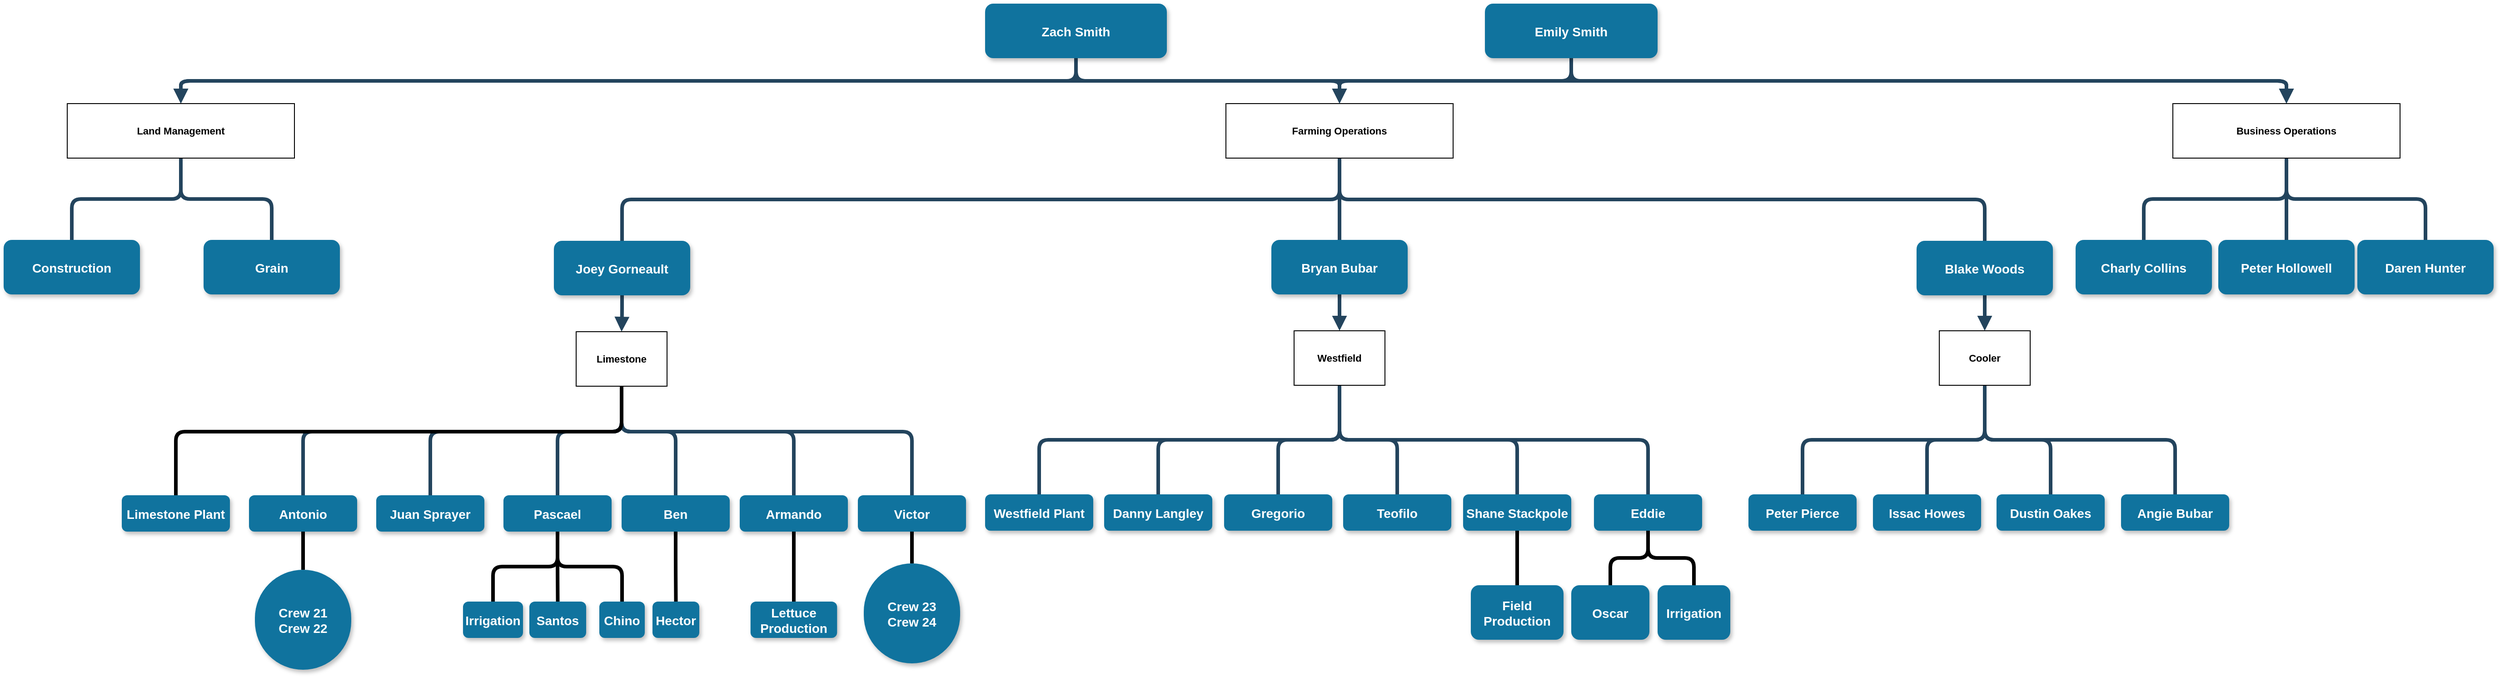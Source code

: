 <mxfile version="26.0.15">
  <diagram name="Page-1" id="97916047-d0de-89f5-080d-49f4d83e522f">
    <mxGraphModel dx="3224.5" dy="967" grid="1" gridSize="10" guides="1" tooltips="1" connect="1" arrows="1" fold="1" page="1" pageScale="1.5" pageWidth="1169" pageHeight="827" background="none" math="0" shadow="0">
      <root>
        <mxCell id="0" />
        <mxCell id="1" parent="0" />
        <mxCell id="kjqUYPn-NtSr5DM89MB0-171" style="edgeStyle=elbowEdgeStyle;shape=connector;rounded=1;orthogonalLoop=1;jettySize=auto;elbow=vertical;html=1;exitX=0.5;exitY=1;exitDx=0;exitDy=0;strokeColor=#23445D;strokeWidth=4;align=center;verticalAlign=middle;fontFamily=Helvetica;fontSize=11;fontColor=default;fontStyle=1;labelBackgroundColor=default;endArrow=block;endFill=1;" parent="1" source="4" target="kjqUYPn-NtSr5DM89MB0-170" edge="1">
          <mxGeometry relative="1" as="geometry" />
        </mxCell>
        <mxCell id="4" value="Joey Gorneault" style="rounded=1;fillColor=#10739E;strokeColor=none;shadow=1;gradientColor=none;fontStyle=1;fontColor=#FFFFFF;fontSize=14;" parent="1" vertex="1">
          <mxGeometry x="-774.5" y="431" width="150" height="60" as="geometry" />
        </mxCell>
        <mxCell id="kjqUYPn-NtSr5DM89MB0-139" style="edgeStyle=elbowEdgeStyle;shape=connector;rounded=1;orthogonalLoop=1;jettySize=auto;elbow=vertical;html=1;entryX=0.5;entryY=0;entryDx=0;entryDy=0;strokeColor=#23445D;strokeWidth=4;align=center;verticalAlign=middle;fontFamily=Helvetica;fontSize=11;fontColor=default;fontStyle=1;labelBackgroundColor=default;endArrow=none;endFill=1;exitX=0.5;exitY=1;exitDx=0;exitDy=0;startFill=0;" parent="1" source="kjqUYPn-NtSr5DM89MB0-147" target="kjqUYPn-NtSr5DM89MB0-138" edge="1">
          <mxGeometry relative="1" as="geometry">
            <Array as="points">
              <mxPoint x="-170" y="650" />
            </Array>
          </mxGeometry>
        </mxCell>
        <mxCell id="kjqUYPn-NtSr5DM89MB0-140" style="edgeStyle=elbowEdgeStyle;shape=connector;rounded=1;orthogonalLoop=1;jettySize=auto;elbow=vertical;html=1;entryX=0.5;entryY=0;entryDx=0;entryDy=0;strokeColor=#23445D;strokeWidth=4;align=center;verticalAlign=middle;fontFamily=Helvetica;fontSize=11;fontColor=default;fontStyle=1;labelBackgroundColor=default;endArrow=none;endFill=1;exitX=0.5;exitY=1;exitDx=0;exitDy=0;startFill=0;" parent="1" source="kjqUYPn-NtSr5DM89MB0-147" target="kjqUYPn-NtSr5DM89MB0-134" edge="1">
          <mxGeometry relative="1" as="geometry">
            <Array as="points">
              <mxPoint x="-80" y="650" />
            </Array>
          </mxGeometry>
        </mxCell>
        <mxCell id="kjqUYPn-NtSr5DM89MB0-142" style="edgeStyle=elbowEdgeStyle;shape=connector;rounded=1;orthogonalLoop=1;jettySize=auto;elbow=vertical;html=1;entryX=0.5;entryY=0;entryDx=0;entryDy=0;strokeColor=#23445D;strokeWidth=4;align=center;verticalAlign=middle;fontFamily=Helvetica;fontSize=11;fontColor=default;fontStyle=1;labelBackgroundColor=default;endArrow=none;endFill=1;exitX=0.5;exitY=1;exitDx=0;exitDy=0;startFill=0;" parent="1" source="kjqUYPn-NtSr5DM89MB0-147" target="kjqUYPn-NtSr5DM89MB0-136" edge="1">
          <mxGeometry relative="1" as="geometry">
            <Array as="points">
              <mxPoint x="150" y="650" />
            </Array>
          </mxGeometry>
        </mxCell>
        <mxCell id="kjqUYPn-NtSr5DM89MB0-143" style="edgeStyle=elbowEdgeStyle;shape=connector;rounded=1;orthogonalLoop=1;jettySize=auto;elbow=vertical;html=1;entryX=0.5;entryY=0;entryDx=0;entryDy=0;strokeColor=#23445D;strokeWidth=4;align=center;verticalAlign=middle;fontFamily=Helvetica;fontSize=11;fontColor=default;fontStyle=1;labelBackgroundColor=default;endArrow=none;endFill=1;exitX=0.5;exitY=1;exitDx=0;exitDy=0;startFill=0;" parent="1" source="kjqUYPn-NtSr5DM89MB0-147" target="kjqUYPn-NtSr5DM89MB0-133" edge="1">
          <mxGeometry relative="1" as="geometry">
            <Array as="points">
              <mxPoint x="250" y="650" />
            </Array>
          </mxGeometry>
        </mxCell>
        <mxCell id="kjqUYPn-NtSr5DM89MB0-144" style="edgeStyle=elbowEdgeStyle;shape=connector;rounded=1;orthogonalLoop=1;jettySize=auto;elbow=vertical;html=1;entryX=0.5;entryY=0;entryDx=0;entryDy=0;strokeColor=#23445D;strokeWidth=4;align=center;verticalAlign=middle;fontFamily=Helvetica;fontSize=11;fontColor=default;fontStyle=1;labelBackgroundColor=default;endArrow=none;endFill=1;exitX=0.5;exitY=1;exitDx=0;exitDy=0;startFill=0;" parent="1" source="kjqUYPn-NtSr5DM89MB0-147" target="kjqUYPn-NtSr5DM89MB0-137" edge="1">
          <mxGeometry relative="1" as="geometry">
            <Array as="points">
              <mxPoint x="340" y="650" />
            </Array>
          </mxGeometry>
        </mxCell>
        <mxCell id="kjqUYPn-NtSr5DM89MB0-146" style="edgeStyle=elbowEdgeStyle;shape=connector;rounded=1;orthogonalLoop=1;jettySize=auto;elbow=vertical;html=1;entryX=0.5;entryY=0;entryDx=0;entryDy=0;strokeColor=#23445D;strokeWidth=4;align=center;verticalAlign=middle;fontFamily=Helvetica;fontSize=11;fontColor=default;fontStyle=1;labelBackgroundColor=default;endArrow=none;endFill=1;exitX=0.5;exitY=1;exitDx=0;exitDy=0;startFill=0;" parent="1" source="kjqUYPn-NtSr5DM89MB0-147" target="kjqUYPn-NtSr5DM89MB0-135" edge="1">
          <mxGeometry relative="1" as="geometry">
            <Array as="points">
              <mxPoint x="40" y="650" />
            </Array>
          </mxGeometry>
        </mxCell>
        <mxCell id="kjqUYPn-NtSr5DM89MB0-149" style="edgeStyle=elbowEdgeStyle;shape=connector;rounded=1;orthogonalLoop=1;jettySize=auto;elbow=vertical;html=1;entryX=0.5;entryY=0;entryDx=0;entryDy=0;strokeColor=#23445D;strokeWidth=4;align=center;verticalAlign=middle;fontFamily=Helvetica;fontSize=11;fontColor=default;fontStyle=1;labelBackgroundColor=default;endArrow=block;endFill=1;" parent="1" source="5" target="kjqUYPn-NtSr5DM89MB0-147" edge="1">
          <mxGeometry relative="1" as="geometry" />
        </mxCell>
        <mxCell id="5" value="Bryan Bubar" style="rounded=1;fillColor=#10739E;strokeColor=none;shadow=1;gradientColor=none;fontStyle=1;fontColor=#FFFFFF;fontSize=14;" parent="1" vertex="1">
          <mxGeometry x="15" y="430" width="150" height="60" as="geometry" />
        </mxCell>
        <mxCell id="kjqUYPn-NtSr5DM89MB0-77" style="edgeStyle=elbowEdgeStyle;shape=connector;rounded=1;orthogonalLoop=1;jettySize=auto;elbow=vertical;html=1;startArrow=none;endArrow=none;strokeColor=#23445D;strokeWidth=4;align=center;verticalAlign=middle;fontFamily=Helvetica;fontSize=11;fontColor=default;fontStyle=1;labelBackgroundColor=default;exitX=0.5;exitY=1;exitDx=0;exitDy=0;" parent="1" source="kjqUYPn-NtSr5DM89MB0-75" target="4" edge="1">
          <mxGeometry relative="1" as="geometry" />
        </mxCell>
        <mxCell id="kjqUYPn-NtSr5DM89MB0-78" style="edgeStyle=elbowEdgeStyle;shape=connector;rounded=1;orthogonalLoop=1;jettySize=auto;elbow=vertical;html=1;startArrow=none;endArrow=none;entryX=0.5;entryY=0;entryDx=0;entryDy=0;strokeColor=#23445D;strokeWidth=4;align=center;verticalAlign=middle;fontFamily=Helvetica;fontSize=11;fontColor=default;fontStyle=1;labelBackgroundColor=default;exitX=0.5;exitY=1;exitDx=0;exitDy=0;" parent="1" source="kjqUYPn-NtSr5DM89MB0-75" target="5" edge="1">
          <mxGeometry relative="1" as="geometry">
            <mxPoint x="220" y="370" as="sourcePoint" />
          </mxGeometry>
        </mxCell>
        <mxCell id="kjqUYPn-NtSr5DM89MB0-174" style="edgeStyle=elbowEdgeStyle;shape=connector;rounded=1;orthogonalLoop=1;jettySize=auto;elbow=vertical;html=1;startArrow=none;endArrow=none;exitX=0.5;exitY=1;exitDx=0;exitDy=0;entryX=0.5;entryY=0;entryDx=0;entryDy=0;strokeColor=#23445D;strokeWidth=4;align=center;verticalAlign=middle;fontFamily=Helvetica;fontSize=11;fontColor=default;fontStyle=1;labelBackgroundColor=default;" parent="1" source="kjqUYPn-NtSr5DM89MB0-75" target="kjqUYPn-NtSr5DM89MB0-106" edge="1">
          <mxGeometry relative="1" as="geometry" />
        </mxCell>
        <mxCell id="kjqUYPn-NtSr5DM89MB0-75" value="Farming Operations" style="whiteSpace=wrap;html=1;align=center;verticalAlign=middle;treeFolding=1;treeMoving=1;newEdgeStyle={&quot;edgeStyle&quot;:&quot;elbowEdgeStyle&quot;,&quot;startArrow&quot;:&quot;none&quot;,&quot;endArrow&quot;:&quot;none&quot;};fontFamily=Helvetica;fontSize=11;fontColor=default;fontStyle=1;labelBackgroundColor=default;" parent="1" vertex="1">
          <mxGeometry x="-35" y="280" width="250" height="60" as="geometry" />
        </mxCell>
        <mxCell id="kjqUYPn-NtSr5DM89MB0-90" style="edgeStyle=elbowEdgeStyle;shape=connector;rounded=1;orthogonalLoop=1;jettySize=auto;elbow=vertical;html=1;entryX=0.5;entryY=0;entryDx=0;entryDy=0;strokeColor=#23445D;strokeWidth=4;align=center;verticalAlign=middle;fontFamily=Helvetica;fontSize=11;fontColor=default;fontStyle=1;labelBackgroundColor=default;endArrow=block;endFill=1;exitX=0.5;exitY=1;exitDx=0;exitDy=0;flowAnimation=0;" parent="1" source="kjqUYPn-NtSr5DM89MB0-87" target="kjqUYPn-NtSr5DM89MB0-75" edge="1">
          <mxGeometry relative="1" as="geometry" />
        </mxCell>
        <mxCell id="kjqUYPn-NtSr5DM89MB0-94" style="edgeStyle=elbowEdgeStyle;shape=connector;rounded=1;orthogonalLoop=1;jettySize=auto;elbow=vertical;html=1;exitX=0.5;exitY=1;exitDx=0;exitDy=0;strokeColor=#23445D;strokeWidth=4;align=center;verticalAlign=middle;fontFamily=Helvetica;fontSize=11;fontColor=default;fontStyle=1;labelBackgroundColor=default;endArrow=block;endFill=1;" parent="1" source="kjqUYPn-NtSr5DM89MB0-87" target="kjqUYPn-NtSr5DM89MB0-91" edge="1">
          <mxGeometry relative="1" as="geometry" />
        </mxCell>
        <mxCell id="kjqUYPn-NtSr5DM89MB0-120" style="edgeStyle=elbowEdgeStyle;shape=connector;rounded=1;orthogonalLoop=1;jettySize=auto;elbow=vertical;html=1;entryX=0.5;entryY=0;entryDx=0;entryDy=0;strokeColor=#23445D;strokeWidth=4;align=center;verticalAlign=middle;fontFamily=Helvetica;fontSize=11;fontColor=default;fontStyle=1;labelBackgroundColor=default;endArrow=block;endFill=1;" parent="1" source="kjqUYPn-NtSr5DM89MB0-87" target="kjqUYPn-NtSr5DM89MB0-117" edge="1">
          <mxGeometry relative="1" as="geometry" />
        </mxCell>
        <mxCell id="kjqUYPn-NtSr5DM89MB0-87" value="Emily Smith" style="rounded=1;fillColor=#10739E;strokeColor=none;shadow=1;gradientColor=none;fontStyle=1;fontColor=#FFFFFF;fontSize=14;" parent="1" vertex="1">
          <mxGeometry x="250" y="170" width="190" height="60" as="geometry" />
        </mxCell>
        <mxCell id="kjqUYPn-NtSr5DM89MB0-89" style="edgeStyle=elbowEdgeStyle;shape=connector;rounded=1;orthogonalLoop=1;jettySize=auto;elbow=vertical;html=1;exitX=0.5;exitY=1;exitDx=0;exitDy=0;strokeColor=#23445D;strokeWidth=4;align=center;verticalAlign=middle;fontFamily=Helvetica;fontSize=11;fontColor=default;fontStyle=1;labelBackgroundColor=default;endArrow=block;endFill=1;" parent="1" source="kjqUYPn-NtSr5DM89MB0-88" target="kjqUYPn-NtSr5DM89MB0-75" edge="1">
          <mxGeometry relative="1" as="geometry" />
        </mxCell>
        <mxCell id="kjqUYPn-NtSr5DM89MB0-93" style="edgeStyle=elbowEdgeStyle;shape=connector;rounded=1;orthogonalLoop=1;jettySize=auto;elbow=vertical;html=1;exitX=0.5;exitY=1;exitDx=0;exitDy=0;strokeColor=#23445D;strokeWidth=4;align=center;verticalAlign=middle;fontFamily=Helvetica;fontSize=11;fontColor=default;fontStyle=1;labelBackgroundColor=default;endArrow=block;endFill=1;" parent="1" source="kjqUYPn-NtSr5DM89MB0-88" target="kjqUYPn-NtSr5DM89MB0-91" edge="1">
          <mxGeometry relative="1" as="geometry" />
        </mxCell>
        <mxCell id="kjqUYPn-NtSr5DM89MB0-118" style="edgeStyle=elbowEdgeStyle;shape=connector;rounded=1;orthogonalLoop=1;jettySize=auto;elbow=vertical;html=1;strokeColor=#23445D;strokeWidth=4;align=center;verticalAlign=middle;fontFamily=Helvetica;fontSize=11;fontColor=default;fontStyle=1;labelBackgroundColor=default;endArrow=block;endFill=1;" parent="1" source="kjqUYPn-NtSr5DM89MB0-88" target="kjqUYPn-NtSr5DM89MB0-117" edge="1">
          <mxGeometry relative="1" as="geometry" />
        </mxCell>
        <mxCell id="kjqUYPn-NtSr5DM89MB0-88" value="Zach Smith" style="rounded=1;fillColor=#10739E;strokeColor=none;shadow=1;gradientColor=none;fontStyle=1;fontColor=#FFFFFF;fontSize=14;" parent="1" vertex="1">
          <mxGeometry x="-300" y="170" width="200" height="60" as="geometry" />
        </mxCell>
        <mxCell id="kjqUYPn-NtSr5DM89MB0-175" style="edgeStyle=elbowEdgeStyle;shape=connector;rounded=1;orthogonalLoop=1;jettySize=auto;elbow=vertical;html=1;exitX=0.5;exitY=1;exitDx=0;exitDy=0;entryX=0.5;entryY=0;entryDx=0;entryDy=0;strokeColor=#23445D;strokeWidth=4;align=center;verticalAlign=middle;fontFamily=Helvetica;fontSize=11;fontColor=default;fontStyle=1;labelBackgroundColor=default;endArrow=block;endFill=1;" parent="1" source="kjqUYPn-NtSr5DM89MB0-106" target="kjqUYPn-NtSr5DM89MB0-110" edge="1">
          <mxGeometry relative="1" as="geometry" />
        </mxCell>
        <mxCell id="kjqUYPn-NtSr5DM89MB0-106" value="Blake Woods" style="rounded=1;fillColor=#10739E;strokeColor=none;shadow=1;gradientColor=none;fontStyle=1;fontColor=#FFFFFF;fontSize=14;" parent="1" vertex="1">
          <mxGeometry x="725" y="431" width="150" height="60" as="geometry" />
        </mxCell>
        <mxCell id="kjqUYPn-NtSr5DM89MB0-176" style="edgeStyle=elbowEdgeStyle;shape=connector;rounded=1;orthogonalLoop=1;jettySize=auto;elbow=vertical;html=1;startArrow=none;endArrow=none;entryX=0.5;entryY=0;entryDx=0;entryDy=0;strokeColor=#23445D;strokeWidth=4;align=center;verticalAlign=middle;fontFamily=Helvetica;fontSize=11;fontColor=default;fontStyle=1;labelBackgroundColor=default;" parent="1" source="kjqUYPn-NtSr5DM89MB0-110" target="kjqUYPn-NtSr5DM89MB0-125" edge="1">
          <mxGeometry relative="1" as="geometry" />
        </mxCell>
        <mxCell id="kjqUYPn-NtSr5DM89MB0-177" style="edgeStyle=elbowEdgeStyle;shape=connector;rounded=1;orthogonalLoop=1;jettySize=auto;elbow=vertical;html=1;startArrow=none;endArrow=none;entryX=0.5;entryY=0;entryDx=0;entryDy=0;strokeColor=#23445D;strokeWidth=4;align=center;verticalAlign=middle;fontFamily=Helvetica;fontSize=11;fontColor=default;fontStyle=1;labelBackgroundColor=default;" parent="1" source="kjqUYPn-NtSr5DM89MB0-110" target="kjqUYPn-NtSr5DM89MB0-126" edge="1">
          <mxGeometry relative="1" as="geometry" />
        </mxCell>
        <mxCell id="kjqUYPn-NtSr5DM89MB0-178" style="edgeStyle=elbowEdgeStyle;shape=connector;rounded=1;orthogonalLoop=1;jettySize=auto;elbow=vertical;html=1;startArrow=none;endArrow=none;entryX=0.5;entryY=0;entryDx=0;entryDy=0;strokeColor=#23445D;strokeWidth=4;align=center;verticalAlign=middle;fontFamily=Helvetica;fontSize=11;fontColor=default;fontStyle=1;labelBackgroundColor=default;" parent="1" source="kjqUYPn-NtSr5DM89MB0-110" target="kjqUYPn-NtSr5DM89MB0-127" edge="1">
          <mxGeometry relative="1" as="geometry" />
        </mxCell>
        <mxCell id="kjqUYPn-NtSr5DM89MB0-179" style="edgeStyle=elbowEdgeStyle;shape=connector;rounded=1;orthogonalLoop=1;jettySize=auto;elbow=vertical;html=1;startArrow=none;endArrow=none;entryX=0.5;entryY=0;entryDx=0;entryDy=0;strokeColor=#23445D;strokeWidth=4;align=center;verticalAlign=middle;fontFamily=Helvetica;fontSize=11;fontColor=default;fontStyle=1;labelBackgroundColor=default;" parent="1" source="kjqUYPn-NtSr5DM89MB0-110" target="kjqUYPn-NtSr5DM89MB0-124" edge="1">
          <mxGeometry relative="1" as="geometry" />
        </mxCell>
        <mxCell id="kjqUYPn-NtSr5DM89MB0-110" value="Cooler" style="whiteSpace=wrap;html=1;align=center;verticalAlign=middle;treeFolding=1;treeMoving=1;newEdgeStyle={&quot;edgeStyle&quot;:&quot;elbowEdgeStyle&quot;,&quot;startArrow&quot;:&quot;none&quot;,&quot;endArrow&quot;:&quot;none&quot;};fontFamily=Helvetica;fontSize=11;fontColor=default;fontStyle=1;labelBackgroundColor=default;" parent="1" vertex="1">
          <mxGeometry x="750" y="530" width="100" height="60" as="geometry" />
        </mxCell>
        <mxCell id="kjqUYPn-NtSr5DM89MB0-113" value="Charly Collins" style="rounded=1;fillColor=#10739E;strokeColor=none;shadow=1;gradientColor=none;fontStyle=1;fontColor=#FFFFFF;fontSize=14;" parent="1" vertex="1">
          <mxGeometry x="900" y="430" width="150" height="60" as="geometry" />
        </mxCell>
        <mxCell id="kjqUYPn-NtSr5DM89MB0-114" value="Peter Hollowell" style="rounded=1;fillColor=#10739E;strokeColor=none;shadow=1;gradientColor=none;fontStyle=1;fontColor=#FFFFFF;fontSize=14;" parent="1" vertex="1">
          <mxGeometry x="1057" y="430" width="150" height="60" as="geometry" />
        </mxCell>
        <mxCell id="kjqUYPn-NtSr5DM89MB0-115" style="edgeStyle=elbowEdgeStyle;shape=connector;rounded=1;orthogonalLoop=1;jettySize=auto;elbow=vertical;html=1;startArrow=none;endArrow=none;strokeColor=#23445D;strokeWidth=4;align=center;verticalAlign=middle;fontFamily=Helvetica;fontSize=11;fontColor=default;fontStyle=1;labelBackgroundColor=default;exitX=0.5;exitY=1;exitDx=0;exitDy=0;" parent="1" source="kjqUYPn-NtSr5DM89MB0-117" target="kjqUYPn-NtSr5DM89MB0-113" edge="1">
          <mxGeometry relative="1" as="geometry" />
        </mxCell>
        <mxCell id="kjqUYPn-NtSr5DM89MB0-116" style="edgeStyle=elbowEdgeStyle;shape=connector;rounded=1;orthogonalLoop=1;jettySize=auto;elbow=vertical;html=1;startArrow=none;endArrow=none;entryX=0.5;entryY=0;entryDx=0;entryDy=0;strokeColor=#23445D;strokeWidth=4;align=center;verticalAlign=middle;fontFamily=Helvetica;fontSize=11;fontColor=default;fontStyle=1;labelBackgroundColor=default;exitX=0.5;exitY=1;exitDx=0;exitDy=0;" parent="1" source="kjqUYPn-NtSr5DM89MB0-117" target="kjqUYPn-NtSr5DM89MB0-114" edge="1">
          <mxGeometry relative="1" as="geometry">
            <mxPoint x="1152" y="370" as="sourcePoint" />
          </mxGeometry>
        </mxCell>
        <mxCell id="kjqUYPn-NtSr5DM89MB0-123" style="edgeStyle=elbowEdgeStyle;shape=connector;rounded=1;orthogonalLoop=1;jettySize=auto;elbow=vertical;html=1;startArrow=none;endArrow=none;exitX=0.5;exitY=1;exitDx=0;exitDy=0;entryX=0.5;entryY=0;entryDx=0;entryDy=0;strokeColor=#23445D;strokeWidth=4;align=center;verticalAlign=middle;fontFamily=Helvetica;fontSize=11;fontColor=default;fontStyle=1;labelBackgroundColor=default;" parent="1" source="kjqUYPn-NtSr5DM89MB0-117" target="kjqUYPn-NtSr5DM89MB0-122" edge="1">
          <mxGeometry relative="1" as="geometry" />
        </mxCell>
        <mxCell id="kjqUYPn-NtSr5DM89MB0-117" value="Business Operations" style="whiteSpace=wrap;html=1;align=center;verticalAlign=middle;treeFolding=1;treeMoving=1;newEdgeStyle={&quot;edgeStyle&quot;:&quot;elbowEdgeStyle&quot;,&quot;startArrow&quot;:&quot;none&quot;,&quot;endArrow&quot;:&quot;none&quot;};fontFamily=Helvetica;fontSize=11;fontColor=default;fontStyle=1;labelBackgroundColor=default;" parent="1" vertex="1">
          <mxGeometry x="1007" y="280" width="250" height="60" as="geometry" />
        </mxCell>
        <mxCell id="kjqUYPn-NtSr5DM89MB0-122" value="Daren Hunter" style="rounded=1;fillColor=#10739E;strokeColor=none;shadow=1;gradientColor=none;fontStyle=1;fontColor=#FFFFFF;fontSize=14;" parent="1" vertex="1">
          <mxGeometry x="1210" y="430" width="150" height="60" as="geometry" />
        </mxCell>
        <mxCell id="kjqUYPn-NtSr5DM89MB0-124" value="Angie Bubar" style="rounded=1;fillColor=#10739E;strokeColor=none;shadow=1;gradientColor=none;fontStyle=1;fontColor=#FFFFFF;fontSize=14;" parent="1" vertex="1">
          <mxGeometry x="950" y="710" width="119" height="40" as="geometry" />
        </mxCell>
        <mxCell id="kjqUYPn-NtSr5DM89MB0-125" value="Peter Pierce" style="rounded=1;fillColor=#10739E;strokeColor=none;shadow=1;gradientColor=none;fontStyle=1;fontColor=#FFFFFF;fontSize=14;" parent="1" vertex="1">
          <mxGeometry x="540" y="710" width="119" height="40" as="geometry" />
        </mxCell>
        <mxCell id="kjqUYPn-NtSr5DM89MB0-126" value="Issac Howes" style="rounded=1;fillColor=#10739E;strokeColor=none;shadow=1;gradientColor=none;fontStyle=1;fontColor=#FFFFFF;fontSize=14;" parent="1" vertex="1">
          <mxGeometry x="677" y="710" width="119" height="40" as="geometry" />
        </mxCell>
        <mxCell id="kjqUYPn-NtSr5DM89MB0-127" value="Dustin Oakes" style="rounded=1;fillColor=#10739E;strokeColor=none;shadow=1;gradientColor=none;fontStyle=1;fontColor=#FFFFFF;fontSize=14;" parent="1" vertex="1">
          <mxGeometry x="813" y="710" width="119" height="40" as="geometry" />
        </mxCell>
        <mxCell id="kjqUYPn-NtSr5DM89MB0-132" value="" style="group" parent="1" vertex="1" connectable="0">
          <mxGeometry x="-1380" y="280" width="420" height="210" as="geometry" />
        </mxCell>
        <mxCell id="kjqUYPn-NtSr5DM89MB0-97" style="edgeStyle=elbowEdgeStyle;shape=connector;rounded=1;orthogonalLoop=1;jettySize=auto;elbow=vertical;html=1;startArrow=none;endArrow=none;entryX=0.5;entryY=0;entryDx=0;entryDy=0;strokeColor=#23445D;strokeWidth=4;align=center;verticalAlign=middle;fontFamily=Helvetica;fontSize=11;fontColor=default;fontStyle=1;labelBackgroundColor=default;" parent="kjqUYPn-NtSr5DM89MB0-132" source="kjqUYPn-NtSr5DM89MB0-91" target="kjqUYPn-NtSr5DM89MB0-95" edge="1">
          <mxGeometry relative="1" as="geometry" />
        </mxCell>
        <mxCell id="kjqUYPn-NtSr5DM89MB0-98" style="edgeStyle=elbowEdgeStyle;shape=connector;rounded=1;orthogonalLoop=1;jettySize=auto;elbow=vertical;html=1;startArrow=none;endArrow=none;exitX=0.5;exitY=1;exitDx=0;exitDy=0;entryX=0.5;entryY=0;entryDx=0;entryDy=0;strokeColor=#23445D;strokeWidth=4;align=center;verticalAlign=middle;fontFamily=Helvetica;fontSize=11;fontColor=default;fontStyle=1;labelBackgroundColor=default;" parent="kjqUYPn-NtSr5DM89MB0-132" source="kjqUYPn-NtSr5DM89MB0-91" target="kjqUYPn-NtSr5DM89MB0-96" edge="1">
          <mxGeometry relative="1" as="geometry" />
        </mxCell>
        <mxCell id="kjqUYPn-NtSr5DM89MB0-91" value="Land Management" style="whiteSpace=wrap;html=1;align=center;verticalAlign=middle;treeFolding=1;treeMoving=1;newEdgeStyle={&quot;edgeStyle&quot;:&quot;elbowEdgeStyle&quot;,&quot;startArrow&quot;:&quot;none&quot;,&quot;endArrow&quot;:&quot;none&quot;};fontFamily=Helvetica;fontSize=11;fontColor=default;fontStyle=1;labelBackgroundColor=default;" parent="kjqUYPn-NtSr5DM89MB0-132" vertex="1">
          <mxGeometry x="70" width="250" height="60" as="geometry" />
        </mxCell>
        <mxCell id="kjqUYPn-NtSr5DM89MB0-95" value="Construction" style="rounded=1;fillColor=#10739E;strokeColor=none;shadow=1;gradientColor=none;fontStyle=1;fontColor=#FFFFFF;fontSize=14;" parent="kjqUYPn-NtSr5DM89MB0-132" vertex="1">
          <mxGeometry y="150" width="150" height="60" as="geometry" />
        </mxCell>
        <mxCell id="kjqUYPn-NtSr5DM89MB0-96" value="Grain" style="rounded=1;fillColor=#10739E;strokeColor=none;shadow=1;gradientColor=none;fontStyle=1;fontColor=#FFFFFF;fontSize=14;" parent="kjqUYPn-NtSr5DM89MB0-132" vertex="1">
          <mxGeometry x="220" y="150" width="150" height="60" as="geometry" />
        </mxCell>
        <mxCell id="0qARm56Fc1gY_XAVN0_0-32" style="edgeStyle=orthogonalEdgeStyle;shape=connector;curved=0;rounded=1;orthogonalLoop=1;jettySize=auto;html=1;entryX=0.5;entryY=0;entryDx=0;entryDy=0;strokeColor=default;strokeWidth=4;align=center;verticalAlign=middle;fontFamily=Helvetica;fontSize=11;fontColor=default;labelBackgroundColor=default;startFill=0;endArrow=none;" edge="1" parent="1" source="kjqUYPn-NtSr5DM89MB0-133" target="0qARm56Fc1gY_XAVN0_0-31">
          <mxGeometry relative="1" as="geometry" />
        </mxCell>
        <mxCell id="kjqUYPn-NtSr5DM89MB0-133" value="Shane Stackpole" style="rounded=1;fillColor=#10739E;strokeColor=none;shadow=1;gradientColor=none;fontStyle=1;fontColor=#FFFFFF;fontSize=14;" parent="1" vertex="1">
          <mxGeometry x="226" y="710" width="119" height="40" as="geometry" />
        </mxCell>
        <mxCell id="kjqUYPn-NtSr5DM89MB0-134" value="Danny Langley" style="rounded=1;fillColor=#10739E;strokeColor=none;shadow=1;gradientColor=none;fontStyle=1;fontColor=#FFFFFF;fontSize=14;" parent="1" vertex="1">
          <mxGeometry x="-169" y="710" width="119" height="40" as="geometry" />
        </mxCell>
        <mxCell id="kjqUYPn-NtSr5DM89MB0-135" value="Gregorio" style="rounded=1;fillColor=#10739E;strokeColor=none;shadow=1;gradientColor=none;fontStyle=1;fontColor=#FFFFFF;fontSize=14;" parent="1" vertex="1">
          <mxGeometry x="-37" y="710" width="119" height="40" as="geometry" />
        </mxCell>
        <mxCell id="kjqUYPn-NtSr5DM89MB0-136" value="Teofilo" style="rounded=1;fillColor=#10739E;strokeColor=none;shadow=1;gradientColor=none;fontStyle=1;fontColor=#FFFFFF;fontSize=14;" parent="1" vertex="1">
          <mxGeometry x="94" y="710" width="119" height="40" as="geometry" />
        </mxCell>
        <mxCell id="0qARm56Fc1gY_XAVN0_0-36" style="edgeStyle=orthogonalEdgeStyle;shape=connector;curved=0;rounded=1;orthogonalLoop=1;jettySize=auto;html=1;entryX=0.5;entryY=0;entryDx=0;entryDy=0;strokeColor=default;strokeWidth=4;align=center;verticalAlign=middle;fontFamily=Helvetica;fontSize=11;fontColor=default;labelBackgroundColor=default;startFill=0;endArrow=none;" edge="1" parent="1" source="kjqUYPn-NtSr5DM89MB0-137" target="0qARm56Fc1gY_XAVN0_0-33">
          <mxGeometry relative="1" as="geometry" />
        </mxCell>
        <mxCell id="0qARm56Fc1gY_XAVN0_0-38" style="edgeStyle=orthogonalEdgeStyle;shape=connector;curved=0;rounded=1;orthogonalLoop=1;jettySize=auto;html=1;entryX=0.5;entryY=0;entryDx=0;entryDy=0;strokeColor=default;strokeWidth=4;align=center;verticalAlign=middle;fontFamily=Helvetica;fontSize=11;fontColor=default;labelBackgroundColor=default;startFill=0;endArrow=none;" edge="1" parent="1" source="kjqUYPn-NtSr5DM89MB0-137" target="0qARm56Fc1gY_XAVN0_0-35">
          <mxGeometry relative="1" as="geometry" />
        </mxCell>
        <mxCell id="kjqUYPn-NtSr5DM89MB0-137" value="Eddie" style="rounded=1;fillColor=#10739E;strokeColor=none;shadow=1;gradientColor=none;fontStyle=1;fontColor=#FFFFFF;fontSize=14;" parent="1" vertex="1">
          <mxGeometry x="370" y="710" width="119" height="40" as="geometry" />
        </mxCell>
        <mxCell id="kjqUYPn-NtSr5DM89MB0-138" value="Westfield Plant" style="rounded=1;fillColor=#10739E;strokeColor=none;shadow=1;gradientColor=none;fontStyle=1;fontColor=#FFFFFF;fontSize=14;" parent="1" vertex="1">
          <mxGeometry x="-300" y="710" width="119" height="40" as="geometry" />
        </mxCell>
        <mxCell id="kjqUYPn-NtSr5DM89MB0-147" value="Westfield" style="whiteSpace=wrap;html=1;align=center;verticalAlign=middle;treeFolding=1;treeMoving=1;newEdgeStyle={&quot;edgeStyle&quot;:&quot;elbowEdgeStyle&quot;,&quot;startArrow&quot;:&quot;none&quot;,&quot;endArrow&quot;:&quot;none&quot;};fontFamily=Helvetica;fontSize=11;fontColor=default;fontStyle=1;labelBackgroundColor=default;" parent="1" vertex="1">
          <mxGeometry x="40" y="530" width="100" height="60" as="geometry" />
        </mxCell>
        <mxCell id="kjqUYPn-NtSr5DM89MB0-158" style="edgeStyle=elbowEdgeStyle;shape=connector;rounded=1;orthogonalLoop=1;jettySize=auto;elbow=vertical;html=1;entryX=0.5;entryY=0;entryDx=0;entryDy=0;strokeColor=#23445D;strokeWidth=4;align=center;verticalAlign=middle;fontFamily=Helvetica;fontSize=11;fontColor=default;fontStyle=1;labelBackgroundColor=default;endArrow=none;endFill=1;exitX=0.5;exitY=1;exitDx=0;exitDy=0;startFill=0;" parent="1" source="kjqUYPn-NtSr5DM89MB0-170" target="kjqUYPn-NtSr5DM89MB0-169" edge="1">
          <mxGeometry relative="1" as="geometry">
            <Array as="points">
              <mxPoint x="-650" y="641" />
            </Array>
          </mxGeometry>
        </mxCell>
        <mxCell id="kjqUYPn-NtSr5DM89MB0-159" style="edgeStyle=elbowEdgeStyle;shape=connector;rounded=1;orthogonalLoop=1;jettySize=auto;elbow=vertical;html=1;entryX=0.5;entryY=0;entryDx=0;entryDy=0;strokeColor=#23445D;strokeWidth=4;align=center;verticalAlign=middle;fontFamily=Helvetica;fontSize=11;fontColor=default;fontStyle=1;labelBackgroundColor=default;endArrow=none;endFill=1;exitX=0.5;exitY=1;exitDx=0;exitDy=0;startFill=0;" parent="1" source="kjqUYPn-NtSr5DM89MB0-170" target="kjqUYPn-NtSr5DM89MB0-165" edge="1">
          <mxGeometry relative="1" as="geometry">
            <Array as="points">
              <mxPoint x="-900" y="641" />
            </Array>
          </mxGeometry>
        </mxCell>
        <mxCell id="kjqUYPn-NtSr5DM89MB0-160" style="edgeStyle=elbowEdgeStyle;shape=connector;rounded=1;orthogonalLoop=1;jettySize=auto;elbow=vertical;html=1;entryX=0.5;entryY=0;entryDx=0;entryDy=0;strokeColor=#23445D;strokeWidth=4;align=center;verticalAlign=middle;fontFamily=Helvetica;fontSize=11;fontColor=default;fontStyle=1;labelBackgroundColor=default;endArrow=none;endFill=1;exitX=0.5;exitY=1;exitDx=0;exitDy=0;startFill=0;" parent="1" source="kjqUYPn-NtSr5DM89MB0-170" target="kjqUYPn-NtSr5DM89MB0-167" edge="1">
          <mxGeometry relative="1" as="geometry">
            <Array as="points">
              <mxPoint x="-690" y="641" />
              <mxPoint x="-184" y="721" />
            </Array>
          </mxGeometry>
        </mxCell>
        <mxCell id="kjqUYPn-NtSr5DM89MB0-161" style="edgeStyle=elbowEdgeStyle;shape=connector;rounded=1;orthogonalLoop=1;jettySize=auto;elbow=vertical;html=1;entryX=0.5;entryY=0;entryDx=0;entryDy=0;strokeColor=#23445D;strokeWidth=4;align=center;verticalAlign=middle;fontFamily=Helvetica;fontSize=11;fontColor=default;fontStyle=1;labelBackgroundColor=default;endArrow=none;endFill=1;exitX=0.5;exitY=1;exitDx=0;exitDy=0;startFill=0;" parent="1" source="kjqUYPn-NtSr5DM89MB0-170" target="kjqUYPn-NtSr5DM89MB0-164" edge="1">
          <mxGeometry relative="1" as="geometry">
            <Array as="points">
              <mxPoint x="-640" y="641" />
              <mxPoint x="-24" y="721" />
            </Array>
          </mxGeometry>
        </mxCell>
        <mxCell id="kjqUYPn-NtSr5DM89MB0-162" style="edgeStyle=elbowEdgeStyle;shape=connector;rounded=1;orthogonalLoop=1;jettySize=auto;elbow=vertical;html=1;entryX=0.5;entryY=0;entryDx=0;entryDy=0;strokeColor=#23445D;strokeWidth=4;align=center;verticalAlign=middle;fontFamily=Helvetica;fontSize=11;fontColor=default;fontStyle=1;labelBackgroundColor=default;endArrow=none;endFill=1;exitX=0.5;exitY=1;exitDx=0;exitDy=0;startFill=0;" parent="1" source="kjqUYPn-NtSr5DM89MB0-170" target="kjqUYPn-NtSr5DM89MB0-168" edge="1">
          <mxGeometry relative="1" as="geometry">
            <Array as="points">
              <mxPoint x="-550" y="641" />
              <mxPoint x="76" y="721" />
            </Array>
          </mxGeometry>
        </mxCell>
        <mxCell id="kjqUYPn-NtSr5DM89MB0-163" style="edgeStyle=elbowEdgeStyle;shape=connector;rounded=1;orthogonalLoop=1;jettySize=auto;elbow=vertical;html=1;entryX=0.5;entryY=0;entryDx=0;entryDy=0;strokeColor=#23445D;strokeWidth=4;align=center;verticalAlign=middle;fontFamily=Helvetica;fontSize=11;fontColor=default;fontStyle=1;labelBackgroundColor=default;endArrow=none;endFill=1;exitX=0.5;exitY=1;exitDx=0;exitDy=0;startFill=0;" parent="1" source="kjqUYPn-NtSr5DM89MB0-170" target="kjqUYPn-NtSr5DM89MB0-166" edge="1">
          <mxGeometry relative="1" as="geometry">
            <Array as="points">
              <mxPoint x="-690" y="641" />
              <mxPoint x="-630" y="701" />
            </Array>
          </mxGeometry>
        </mxCell>
        <mxCell id="0qARm56Fc1gY_XAVN0_0-13" style="edgeStyle=orthogonalEdgeStyle;rounded=1;orthogonalLoop=1;jettySize=auto;html=1;entryX=0.5;entryY=0;entryDx=0;entryDy=0;strokeWidth=4;curved=0;endArrow=none;startFill=0;" edge="1" parent="1" source="kjqUYPn-NtSr5DM89MB0-164" target="0qARm56Fc1gY_XAVN0_0-12">
          <mxGeometry relative="1" as="geometry" />
        </mxCell>
        <mxCell id="kjqUYPn-NtSr5DM89MB0-164" value="Armando" style="rounded=1;fillColor=#10739E;strokeColor=none;shadow=1;gradientColor=none;fontStyle=1;fontColor=#FFFFFF;fontSize=14;" parent="1" vertex="1">
          <mxGeometry x="-570" y="711" width="119" height="40" as="geometry" />
        </mxCell>
        <mxCell id="kjqUYPn-NtSr5DM89MB0-165" value="Juan Sprayer" style="rounded=1;fillColor=#10739E;strokeColor=none;shadow=1;gradientColor=none;fontStyle=1;fontColor=#FFFFFF;fontSize=14;" parent="1" vertex="1">
          <mxGeometry x="-970" y="711" width="119" height="40" as="geometry" />
        </mxCell>
        <mxCell id="0qARm56Fc1gY_XAVN0_0-10" style="edgeStyle=orthogonalEdgeStyle;rounded=1;orthogonalLoop=1;jettySize=auto;html=1;exitX=0.5;exitY=1;exitDx=0;exitDy=0;entryX=0.5;entryY=0;entryDx=0;entryDy=0;strokeWidth=4;curved=0;endArrow=none;startFill=0;" edge="1" parent="1" source="kjqUYPn-NtSr5DM89MB0-166" target="0qARm56Fc1gY_XAVN0_0-6">
          <mxGeometry relative="1" as="geometry" />
        </mxCell>
        <mxCell id="kjqUYPn-NtSr5DM89MB0-166" value="Pascael" style="rounded=1;fillColor=#10739E;strokeColor=none;shadow=1;gradientColor=none;fontStyle=1;fontColor=#FFFFFF;fontSize=14;" parent="1" vertex="1">
          <mxGeometry x="-830" y="711" width="119" height="40" as="geometry" />
        </mxCell>
        <mxCell id="0qARm56Fc1gY_XAVN0_0-16" style="edgeStyle=orthogonalEdgeStyle;shape=connector;curved=0;rounded=1;orthogonalLoop=1;jettySize=auto;html=1;entryX=0.5;entryY=0;entryDx=0;entryDy=0;strokeColor=default;strokeWidth=4;align=center;verticalAlign=middle;fontFamily=Helvetica;fontSize=11;fontColor=default;labelBackgroundColor=default;startFill=0;endArrow=none;" edge="1" parent="1" source="kjqUYPn-NtSr5DM89MB0-167" target="0qARm56Fc1gY_XAVN0_0-15">
          <mxGeometry relative="1" as="geometry" />
        </mxCell>
        <mxCell id="kjqUYPn-NtSr5DM89MB0-167" value="Ben" style="rounded=1;fillColor=#10739E;strokeColor=none;shadow=1;gradientColor=none;fontStyle=1;fontColor=#FFFFFF;fontSize=14;" parent="1" vertex="1">
          <mxGeometry x="-700" y="711" width="119" height="40" as="geometry" />
        </mxCell>
        <mxCell id="0qARm56Fc1gY_XAVN0_0-29" style="edgeStyle=orthogonalEdgeStyle;shape=connector;curved=0;rounded=1;orthogonalLoop=1;jettySize=auto;html=1;entryX=0.5;entryY=0;entryDx=0;entryDy=0;strokeColor=default;strokeWidth=4;align=center;verticalAlign=middle;fontFamily=Helvetica;fontSize=11;fontColor=default;labelBackgroundColor=default;startFill=0;endArrow=none;" edge="1" parent="1" source="kjqUYPn-NtSr5DM89MB0-168" target="0qARm56Fc1gY_XAVN0_0-28">
          <mxGeometry relative="1" as="geometry" />
        </mxCell>
        <mxCell id="kjqUYPn-NtSr5DM89MB0-168" value="Victor" style="rounded=1;fillColor=#10739E;strokeColor=none;shadow=1;gradientColor=none;fontStyle=1;fontColor=#FFFFFF;fontSize=14;" parent="1" vertex="1">
          <mxGeometry x="-440" y="711" width="119" height="40" as="geometry" />
        </mxCell>
        <mxCell id="0qARm56Fc1gY_XAVN0_0-27" style="edgeStyle=orthogonalEdgeStyle;shape=connector;curved=0;rounded=1;orthogonalLoop=1;jettySize=auto;html=1;entryX=0.5;entryY=0;entryDx=0;entryDy=0;strokeColor=default;strokeWidth=4;align=center;verticalAlign=middle;fontFamily=Helvetica;fontSize=11;fontColor=default;labelBackgroundColor=default;startFill=0;endArrow=none;" edge="1" parent="1" source="kjqUYPn-NtSr5DM89MB0-169" target="0qARm56Fc1gY_XAVN0_0-26">
          <mxGeometry relative="1" as="geometry" />
        </mxCell>
        <mxCell id="kjqUYPn-NtSr5DM89MB0-169" value="Antonio" style="rounded=1;fillColor=#10739E;strokeColor=none;shadow=1;gradientColor=none;fontStyle=1;fontColor=#FFFFFF;fontSize=14;" parent="1" vertex="1">
          <mxGeometry x="-1110" y="711" width="119" height="40" as="geometry" />
        </mxCell>
        <mxCell id="kjqUYPn-NtSr5DM89MB0-170" value="Limestone" style="whiteSpace=wrap;html=1;align=center;verticalAlign=middle;treeFolding=1;treeMoving=1;newEdgeStyle={&quot;edgeStyle&quot;:&quot;elbowEdgeStyle&quot;,&quot;startArrow&quot;:&quot;none&quot;,&quot;endArrow&quot;:&quot;none&quot;};fontFamily=Helvetica;fontSize=11;fontColor=default;fontStyle=1;labelBackgroundColor=default;" parent="1" vertex="1">
          <mxGeometry x="-750" y="531" width="100" height="60" as="geometry" />
        </mxCell>
        <mxCell id="0qARm56Fc1gY_XAVN0_0-44" style="edgeStyle=orthogonalEdgeStyle;shape=connector;curved=0;rounded=1;orthogonalLoop=1;jettySize=auto;html=1;entryX=0.5;entryY=1;entryDx=0;entryDy=0;strokeColor=default;strokeWidth=4;align=center;verticalAlign=middle;fontFamily=Helvetica;fontSize=11;fontColor=default;labelBackgroundColor=default;startFill=0;endArrow=none;" edge="1" parent="1" source="0qARm56Fc1gY_XAVN0_0-5" target="kjqUYPn-NtSr5DM89MB0-166">
          <mxGeometry relative="1" as="geometry" />
        </mxCell>
        <mxCell id="0qARm56Fc1gY_XAVN0_0-5" value="Irrigation" style="rounded=1;fillColor=#10739E;strokeColor=none;shadow=1;gradientColor=none;fontStyle=1;fontColor=#FFFFFF;fontSize=14;" vertex="1" parent="1">
          <mxGeometry x="-874.5" y="828" width="66" height="40" as="geometry" />
        </mxCell>
        <mxCell id="0qARm56Fc1gY_XAVN0_0-6" value="Santos" style="rounded=1;fillColor=#10739E;strokeColor=none;shadow=1;gradientColor=none;fontStyle=1;fontColor=#FFFFFF;fontSize=14;" vertex="1" parent="1">
          <mxGeometry x="-801.5" y="828" width="62.5" height="40" as="geometry" />
        </mxCell>
        <mxCell id="0qARm56Fc1gY_XAVN0_0-45" style="edgeStyle=orthogonalEdgeStyle;shape=connector;curved=0;rounded=1;orthogonalLoop=1;jettySize=auto;html=1;entryX=0.5;entryY=1;entryDx=0;entryDy=0;strokeColor=default;strokeWidth=4;align=center;verticalAlign=middle;fontFamily=Helvetica;fontSize=11;fontColor=default;labelBackgroundColor=default;startFill=0;endArrow=none;" edge="1" parent="1" source="0qARm56Fc1gY_XAVN0_0-7" target="kjqUYPn-NtSr5DM89MB0-166">
          <mxGeometry relative="1" as="geometry" />
        </mxCell>
        <mxCell id="0qARm56Fc1gY_XAVN0_0-7" value="Chino" style="rounded=1;fillColor=#10739E;strokeColor=none;shadow=1;gradientColor=none;fontStyle=1;fontColor=#FFFFFF;fontSize=14;" vertex="1" parent="1">
          <mxGeometry x="-724.5" y="828" width="50" height="40" as="geometry" />
        </mxCell>
        <mxCell id="0qARm56Fc1gY_XAVN0_0-12" value="Lettuce&#xa;Production" style="rounded=1;fillColor=#10739E;strokeColor=none;shadow=1;gradientColor=none;fontStyle=1;fontColor=#FFFFFF;fontSize=14;" vertex="1" parent="1">
          <mxGeometry x="-558.12" y="828" width="95.25" height="40" as="geometry" />
        </mxCell>
        <mxCell id="0qARm56Fc1gY_XAVN0_0-15" value="Hector" style="rounded=1;fillColor=#10739E;strokeColor=none;shadow=1;gradientColor=none;fontStyle=1;fontColor=#FFFFFF;fontSize=14;" vertex="1" parent="1">
          <mxGeometry x="-666" y="828" width="51.5" height="40" as="geometry" />
        </mxCell>
        <mxCell id="0qARm56Fc1gY_XAVN0_0-42" style="edgeStyle=orthogonalEdgeStyle;shape=connector;curved=0;rounded=1;orthogonalLoop=1;jettySize=auto;html=1;entryX=0.5;entryY=1;entryDx=0;entryDy=0;strokeColor=default;strokeWidth=4;align=center;verticalAlign=middle;fontFamily=Helvetica;fontSize=11;fontColor=default;labelBackgroundColor=default;startFill=0;endArrow=none;" edge="1" parent="1" source="0qARm56Fc1gY_XAVN0_0-19" target="kjqUYPn-NtSr5DM89MB0-170">
          <mxGeometry relative="1" as="geometry">
            <Array as="points">
              <mxPoint x="-1190" y="641" />
              <mxPoint x="-700" y="641" />
            </Array>
          </mxGeometry>
        </mxCell>
        <mxCell id="0qARm56Fc1gY_XAVN0_0-19" value="Limestone Plant" style="rounded=1;fillColor=#10739E;strokeColor=none;shadow=1;gradientColor=none;fontStyle=1;fontColor=#FFFFFF;fontSize=14;" vertex="1" parent="1">
          <mxGeometry x="-1250" y="711" width="119" height="40" as="geometry" />
        </mxCell>
        <mxCell id="0qARm56Fc1gY_XAVN0_0-26" value="Crew 21&#xa;Crew 22" style="rounded=1;fillColor=#10739E;strokeColor=none;shadow=1;gradientColor=none;fontStyle=1;fontColor=#FFFFFF;fontSize=14;arcSize=50;" vertex="1" parent="1">
          <mxGeometry x="-1103.5" y="793" width="106" height="110" as="geometry" />
        </mxCell>
        <mxCell id="0qARm56Fc1gY_XAVN0_0-28" value="Crew 23&#xa;Crew 24" style="rounded=1;fillColor=#10739E;strokeColor=none;shadow=1;gradientColor=none;fontStyle=1;fontColor=#FFFFFF;fontSize=14;arcSize=50;" vertex="1" parent="1">
          <mxGeometry x="-433.5" y="786" width="106" height="110" as="geometry" />
        </mxCell>
        <mxCell id="0qARm56Fc1gY_XAVN0_0-31" value="Field&#xa;Production" style="rounded=1;fillColor=#10739E;strokeColor=none;shadow=1;gradientColor=none;fontStyle=1;fontColor=#FFFFFF;fontSize=14;" vertex="1" parent="1">
          <mxGeometry x="234.5" y="810" width="102" height="60" as="geometry" />
        </mxCell>
        <mxCell id="0qARm56Fc1gY_XAVN0_0-33" value="Oscar" style="rounded=1;fillColor=#10739E;strokeColor=none;shadow=1;gradientColor=none;fontStyle=1;fontColor=#FFFFFF;fontSize=14;" vertex="1" parent="1">
          <mxGeometry x="345" y="810" width="86" height="60" as="geometry" />
        </mxCell>
        <mxCell id="0qARm56Fc1gY_XAVN0_0-35" value="Irrigation" style="rounded=1;fillColor=#10739E;strokeColor=none;shadow=1;gradientColor=none;fontStyle=1;fontColor=#FFFFFF;fontSize=14;" vertex="1" parent="1">
          <mxGeometry x="440" y="810" width="80" height="60" as="geometry" />
        </mxCell>
      </root>
    </mxGraphModel>
  </diagram>
</mxfile>
